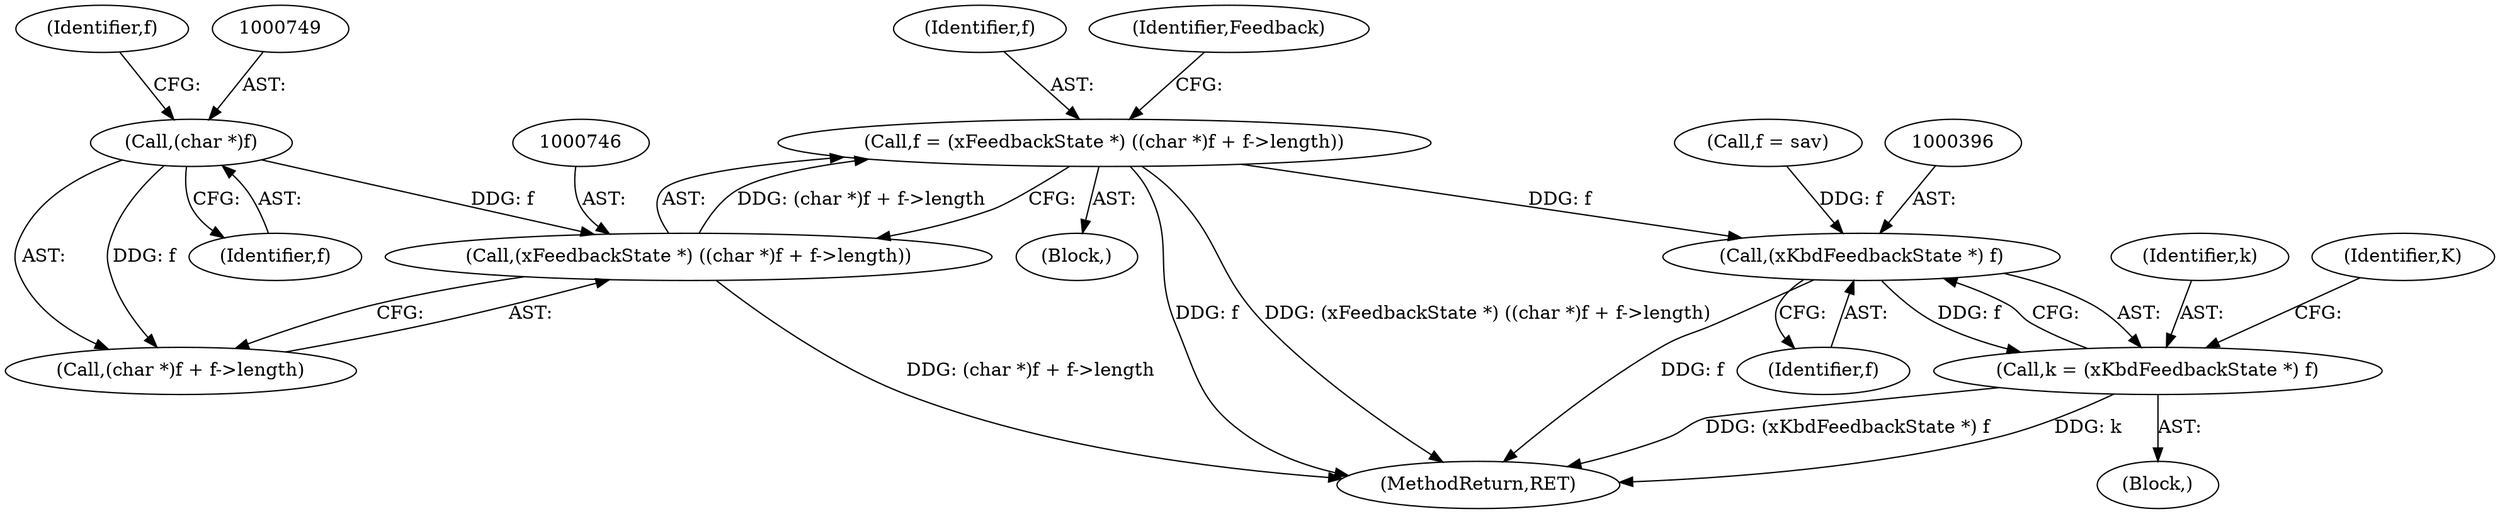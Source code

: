 digraph "0_libXi_19a9cd607de73947fcfb104682f203ffe4e1f4e5_1@integer" {
"1000743" [label="(Call,f = (xFeedbackState *) ((char *)f + f->length))"];
"1000745" [label="(Call,(xFeedbackState *) ((char *)f + f->length))"];
"1000748" [label="(Call,(char *)f)"];
"1000395" [label="(Call,(xKbdFeedbackState *) f)"];
"1000393" [label="(Call,k = (xKbdFeedbackState *) f)"];
"1000745" [label="(Call,(xFeedbackState *) ((char *)f + f->length))"];
"1000374" [label="(Call,f = sav)"];
"1000747" [label="(Call,(char *)f + f->length)"];
"1000390" [label="(Block,)"];
"1000744" [label="(Identifier,f)"];
"1000743" [label="(Call,f = (xFeedbackState *) ((char *)f + f->length))"];
"1000748" [label="(Call,(char *)f)"];
"1000393" [label="(Call,k = (xKbdFeedbackState *) f)"];
"1000750" [label="(Identifier,f)"];
"1000397" [label="(Identifier,f)"];
"1000395" [label="(Call,(xKbdFeedbackState *) f)"];
"1000394" [label="(Identifier,k)"];
"1000755" [label="(Identifier,Feedback)"];
"1000399" [label="(Identifier,K)"];
"1000752" [label="(Identifier,f)"];
"1000387" [label="(Block,)"];
"1000775" [label="(MethodReturn,RET)"];
"1000743" -> "1000387"  [label="AST: "];
"1000743" -> "1000745"  [label="CFG: "];
"1000744" -> "1000743"  [label="AST: "];
"1000745" -> "1000743"  [label="AST: "];
"1000755" -> "1000743"  [label="CFG: "];
"1000743" -> "1000775"  [label="DDG: f"];
"1000743" -> "1000775"  [label="DDG: (xFeedbackState *) ((char *)f + f->length)"];
"1000743" -> "1000395"  [label="DDG: f"];
"1000745" -> "1000743"  [label="DDG: (char *)f + f->length"];
"1000745" -> "1000747"  [label="CFG: "];
"1000746" -> "1000745"  [label="AST: "];
"1000747" -> "1000745"  [label="AST: "];
"1000745" -> "1000775"  [label="DDG: (char *)f + f->length"];
"1000748" -> "1000745"  [label="DDG: f"];
"1000748" -> "1000747"  [label="AST: "];
"1000748" -> "1000750"  [label="CFG: "];
"1000749" -> "1000748"  [label="AST: "];
"1000750" -> "1000748"  [label="AST: "];
"1000752" -> "1000748"  [label="CFG: "];
"1000748" -> "1000747"  [label="DDG: f"];
"1000395" -> "1000393"  [label="AST: "];
"1000395" -> "1000397"  [label="CFG: "];
"1000396" -> "1000395"  [label="AST: "];
"1000397" -> "1000395"  [label="AST: "];
"1000393" -> "1000395"  [label="CFG: "];
"1000395" -> "1000775"  [label="DDG: f"];
"1000395" -> "1000393"  [label="DDG: f"];
"1000374" -> "1000395"  [label="DDG: f"];
"1000393" -> "1000390"  [label="AST: "];
"1000394" -> "1000393"  [label="AST: "];
"1000399" -> "1000393"  [label="CFG: "];
"1000393" -> "1000775"  [label="DDG: k"];
"1000393" -> "1000775"  [label="DDG: (xKbdFeedbackState *) f"];
}

